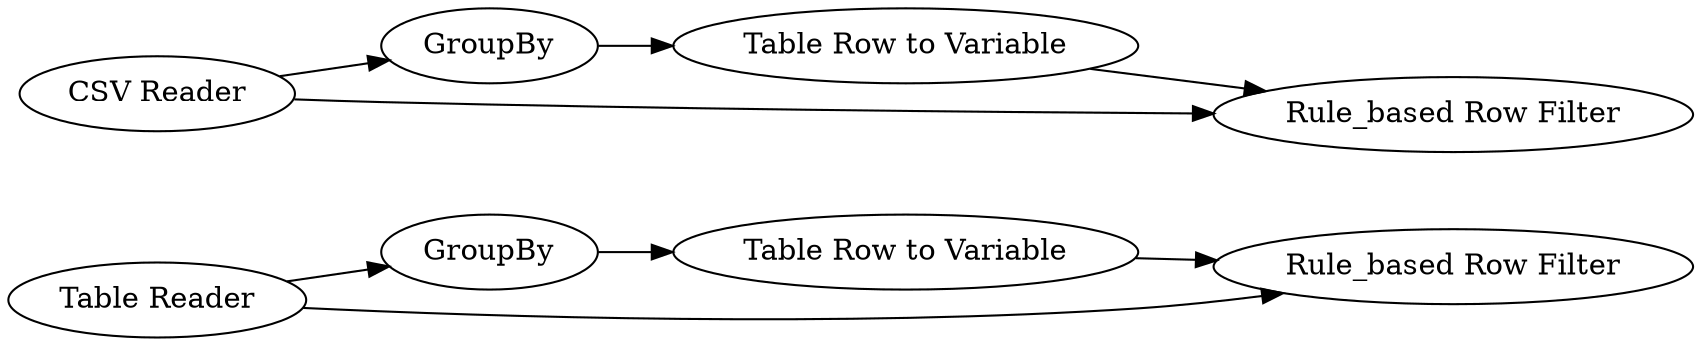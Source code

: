 digraph {
	1 [label="Table Reader"]
	25 [label=GroupBy]
	26 [label="Rule_based Row Filter"]
	27 [label="Table Row to Variable"]
	29 [label=GroupBy]
	30 [label="Table Row to Variable"]
	31 [label="Rule_based Row Filter"]
	32 [label="CSV Reader"]
	1 -> 25
	1 -> 26
	25 -> 27
	27 -> 26
	29 -> 30
	30 -> 31
	32 -> 29
	32 -> 31
	rankdir=LR
}
